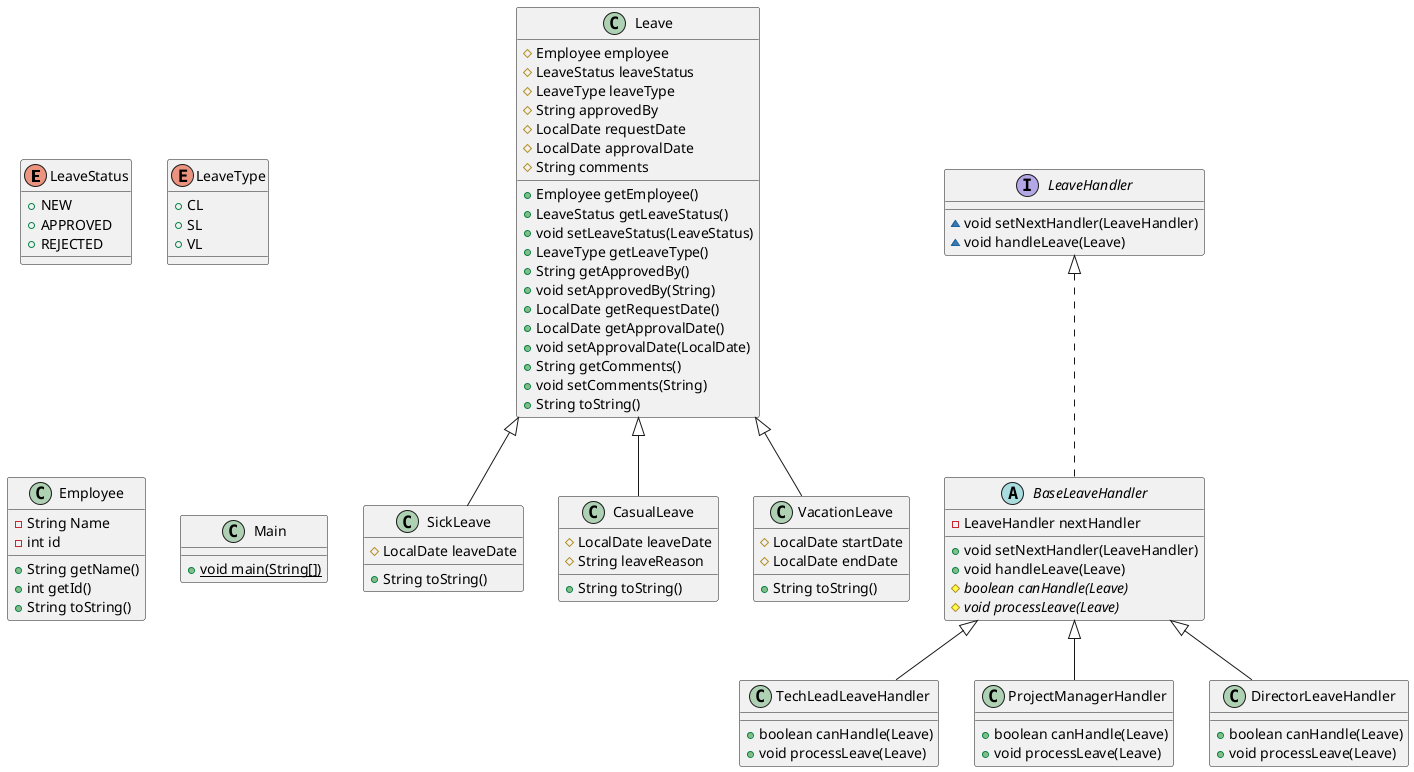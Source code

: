 @startuml
enum LeaveStatus {
+  NEW
+  APPROVED
+  REJECTED
}
enum LeaveType {
+  CL
+  SL
+  VL
}
class Employee {
- String Name
- int id
+ String getName()
+ int getId()
+ String toString()
}
class Leave {
# Employee employee
# LeaveStatus leaveStatus
# LeaveType leaveType
# String approvedBy
# LocalDate requestDate
# LocalDate approvalDate
# String comments
+ Employee getEmployee()
+ LeaveStatus getLeaveStatus()
+ void setLeaveStatus(LeaveStatus)
+ LeaveType getLeaveType()
+ String getApprovedBy()
+ void setApprovedBy(String)
+ LocalDate getRequestDate()
+ LocalDate getApprovalDate()
+ void setApprovalDate(LocalDate)
+ String getComments()
+ void setComments(String)
+ String toString()
}
class SickLeave {
# LocalDate leaveDate
+ String toString()
}
class CasualLeave {
# LocalDate leaveDate
# String leaveReason
+ String toString()
}
class VacationLeave {
# LocalDate startDate
# LocalDate endDate
+ String toString()
}
interface LeaveHandler {
~ void setNextHandler(LeaveHandler)
~ void handleLeave(Leave)
}
abstract class BaseLeaveHandler {
- LeaveHandler nextHandler
+ void setNextHandler(LeaveHandler)
+ void handleLeave(Leave)
# {abstract}boolean canHandle(Leave)
# {abstract}void processLeave(Leave)
}
class TechLeadLeaveHandler {
+ boolean canHandle(Leave)
+ void processLeave(Leave)
}
class ProjectManagerHandler {
+ boolean canHandle(Leave)
+ void processLeave(Leave)
}
class DirectorLeaveHandler {
+ boolean canHandle(Leave)
+ void processLeave(Leave)
}
class Main {
+ {static} void main(String[])
}


Leave <|-- SickLeave
Leave <|-- CasualLeave
Leave <|-- VacationLeave
LeaveHandler <|.. BaseLeaveHandler
BaseLeaveHandler <|-- TechLeadLeaveHandler
BaseLeaveHandler <|-- ProjectManagerHandler
BaseLeaveHandler <|-- DirectorLeaveHandler
@enduml